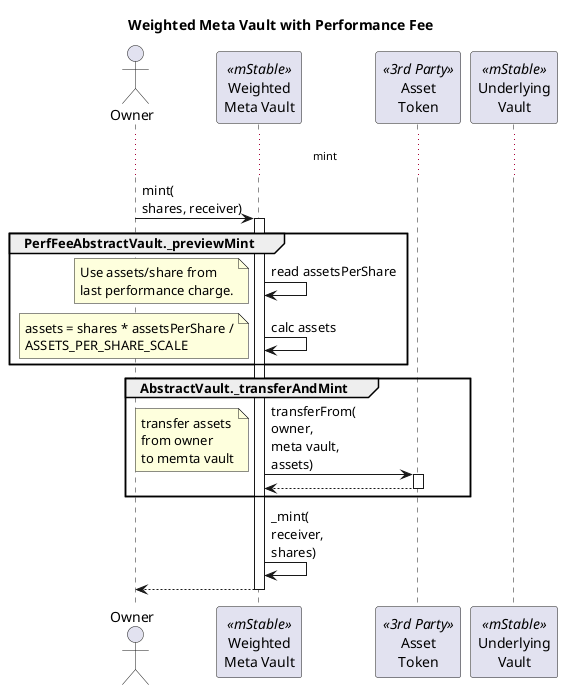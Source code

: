 @startuml

title "Weighted Meta Vault with Performance Fee"

actor Owner as owner
participant "Weighted\nMeta Vault" as mv <<mStable>>
participant "Asset\nToken" as asset <<3rd Party>>
participant "Underlying\nVault" as uv <<mStable>>

... mint ...

owner -> mv : mint(\nshares, receiver)
activate mv

group PerfFeeAbstractVault._previewMint

mv -> mv : read assetsPerShare
note left : Use assets/share from\nlast performance charge.

mv -> mv : calc assets
note left : assets = shares * assetsPerShare /\nASSETS_PER_SHARE_SCALE

end

group AbstractVault._transferAndMint

mv -> asset : transferFrom(\nowner,\nmeta vault,\nassets)
activate asset
note left: transfer assets\nfrom owner\nto memta vault
return

end

mv -> mv : _mint(\nreceiver,\nshares)

return

' ... deposit ...

' owner -> mv : deposit(\nassets, receiver)
' activate mv

' group PerfFeeAbstractVault._previewDeposit

' mv -> mv : read assetsPerShare
' note left : Use assets/share from\nlast performance charge.

' mv -> mv : calc shares
' note left : shares = assets * \nASSETS_PER_SHARE_SCALE\n/ assetsPerShare

' end

' group AbstractVault._transferAndMint

' mv -> asset : transferFrom(\nowner,\nmeta vault,\nassets)
' activate asset
' note left: transfer assets\nfrom owner\nto memta vault
' return

' end

' mv -> mv : _mint(\nreceiver,\nshares)

' return

' ... redeem ...

' owner -> mv : redeem(\nshares, receiver, owner)
' activate mv

' group WeightedMetaPerfFeeVault._redeem
' group PerfFeeAbstractVault._redeem

' group _previewRedeem

' mv -> mv : calc assets
' note left : assets = shares *\nprevious assetsPerShare \n/ ASSETS_PER_SHARE_SCALE

' end

' group PerfFeeAbstractVault._sourceAssets

' mv -> asset : balanceOf(\nmeta vault)
' activate asset
' note left : assets held in Meta Vault
' return Meta vault's asset bal

' mv -> mv : cal invested assets
' note left : assets - assets in meta vault

' group WeightedMetaPerfFeeVault._divest

' mv -> mv : calc shares to redeem\nfor underlying assets
' note left :  assets *\nASSETS_PER_SHARE_SCALE * 1%\n/ previous assetsPerShare

' group WeightedAbstractVault._beforeWithdrawHook(shares)

' loop underlying vaults

' mv -> uv : balanceOf(meta vault)
' activate uv
' note left : shares held by Meta Vault
' return Meta vault's shares in underlying

' mv -> mv : calc underlying\nshares to redeem
' note left : shares held by Meta Vault *\nshares / totalShares

' mv -> uv : redeem(underlying shares)
' activate uv
' return

' end

' end 

' end

' group WeightedAbstractVault._burnTransfer

' mv -> mv : _burn(\nowner, shares)

' mv -> asset : transfer(meta vault,\nreceiver,\nassets)
' activate asset
' note left: transfer assets\nfrom meta vault\nto receiver
' return
' end
' end
' end
' end
' return

' ... withdraw ...

' owner -> mv : withdraw(\nassets, receiver, owner)
' activate mv

' group WeightedMetaPerfFeeVault._withdraw
' group PerfFeeAbstractVault._withdraw

' group PerfFeeAbstractVault._sourceAssets

' mv -> asset : balanceOf(\nmeta vault)
' activate asset
' note left : assets held in Meta Vault
' return Meta vault's asset bal

' mv -> mv : cal invested assets
' note left : assets - assets in meta vault

' group WeightedMetaPerfFeeVault._divest

' mv -> mv : calc shares
' note left :  assets *\nASSETS_PER_SHARE_SCALE * 1%\n/ previous assetsPerShare

' group WeightedAbstractVault._beforeWithdrawHook(shares)

' loop underlying vaults

' mv -> uv : balanceOf(meta vault)
' activate uv
' note left : shares held by Meta Vault
' return Meta vault's shares in underlying

' mv -> mv : calc underlying shares to redeem
' note left : shares held by Meta Vault *\nshares / totalShares

' mv -> uv : redeem(underlying shares)
' activate uv
' return

' end

' end 

' end

' group PerfFeeAbstractVault._previewWithdraw (assets)

' mv -> mv : calc meta vault shares
' note left : assets *\nASSETS_PER_SHARE_SCALE\n/ previous assetsPerShare

' end

' group WeightedAbstractVault._burnTransfer

' mv -> mv : _burn(owner, shares)

' mv -> asset : transfer(meta vault,\nreceiver,\nassets)
' activate asset
' note left: transfer assets\nfrom meta vault\nto receiver
' return
' end
' end
' end
' end
' return

' ... deposit with volitile asset ...

' owner -> mv : deposit(\nassets, receiver)
' activate mv

' group PerfFeeAbstractVault._previewDeposit

' group PerfFeeAbstractVault._assetsPerShare(max)

' mv -> mv : load prevAssetsPerShare
' note left : assets/share from\nlast performance charge

' group SameAssetUnderlyingsAbstractVault.totalAssets

' mv -> asset : balacneOf(\nvault)
' activate asset
' note left : Meta vault's asset balance
' return vault's asset bal

' loop underlying vaults

' mv -> uv : totalSupply()
' activate uv
' note left : total shares of underlying
' return total shares

' mv -> uv : balanceOf(\nmeta vault)
' activate uv
' note left : Meta vault's shares\nin underlying
' return meta vault's shares

' mv -> uv : totalAssets()
' activate uv
' note left : total shares of underlying
' return total assets

' mv -> mv : sum underlying assets
' note left : meta vault's underlying shares *\nunderlying total assets\n/underlying total shares

' end

' end

' mv -> mv : calc currentAssetsPerShare
' note left : totalAssets *\nASSETS_PER_SHARE_SCALE\n/ totalShares

' mv -> mx : max(\nprevAssetsPerShare,\ncurrentAssetsPerShare)
' note left : asset/share is max of\nprev and current

' end
' mv -> mv : calc shares
' note left : assets * \nASSETS_PER_SHARE_SCALE\n/ assetsPerShare_

' end

' group AbstractVault._transferAndMint

' mv -> asset : transferFrom(\nowner,\nmeta vault,\nassets)
' activate asset
' note left: transfer assets\nfrom owner\nto memta vault
' return

' end

' mv -> mv : _mint(\nreceiver,\nshares)

' return

@enduml
